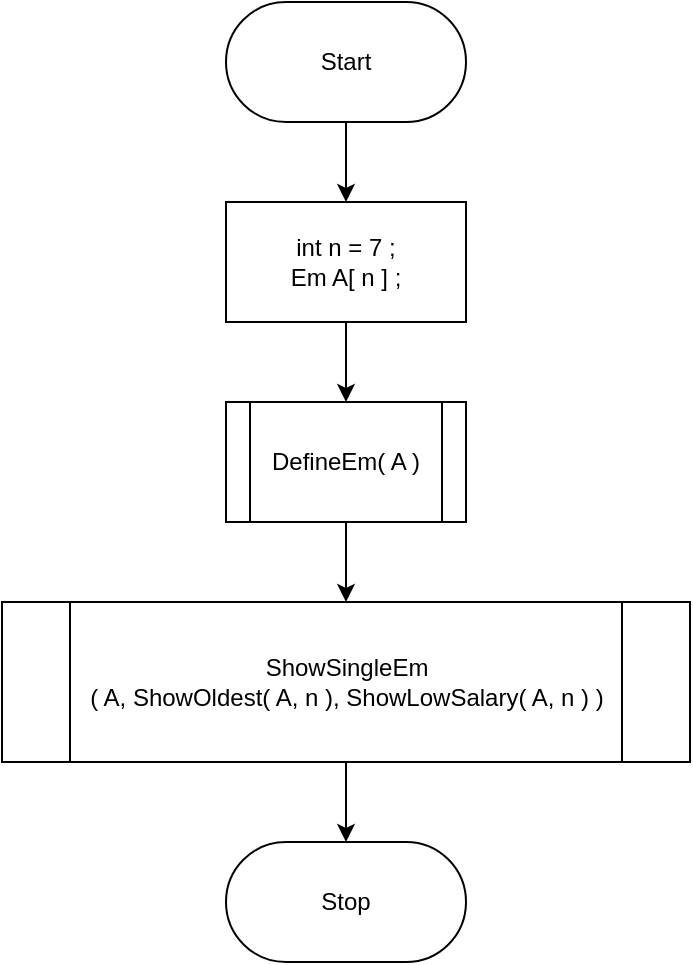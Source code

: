 <mxfile version="20.2.3" type="device" pages="5"><diagram id="C5RBs43oDa-KdzZeNtuy" name="main"><mxGraphModel dx="702" dy="857" grid="1" gridSize="10" guides="1" tooltips="1" connect="1" arrows="1" fold="1" page="1" pageScale="1" pageWidth="827" pageHeight="1169" math="0" shadow="0"><root><mxCell id="WIyWlLk6GJQsqaUBKTNV-0"/><mxCell id="WIyWlLk6GJQsqaUBKTNV-1" parent="WIyWlLk6GJQsqaUBKTNV-0"/><mxCell id="YuhDpGOLLSsWyXXOxG2k-2" style="edgeStyle=orthogonalEdgeStyle;rounded=0;orthogonalLoop=1;jettySize=auto;html=1;entryX=0.5;entryY=0;entryDx=0;entryDy=0;" parent="WIyWlLk6GJQsqaUBKTNV-1" source="YuhDpGOLLSsWyXXOxG2k-0" target="YuhDpGOLLSsWyXXOxG2k-1" edge="1"><mxGeometry relative="1" as="geometry"/></mxCell><mxCell id="YuhDpGOLLSsWyXXOxG2k-0" value="Start" style="rounded=1;whiteSpace=wrap;html=1;arcSize=50;" parent="WIyWlLk6GJQsqaUBKTNV-1" vertex="1"><mxGeometry x="354" y="70" width="120" height="60" as="geometry"/></mxCell><mxCell id="YuhDpGOLLSsWyXXOxG2k-4" value="" style="edgeStyle=orthogonalEdgeStyle;rounded=0;orthogonalLoop=1;jettySize=auto;html=1;" parent="WIyWlLk6GJQsqaUBKTNV-1" source="YuhDpGOLLSsWyXXOxG2k-1" target="YuhDpGOLLSsWyXXOxG2k-3" edge="1"><mxGeometry relative="1" as="geometry"/></mxCell><mxCell id="YuhDpGOLLSsWyXXOxG2k-1" value="int n = 7 ;&lt;br&gt;Em A[ n ] ;" style="rounded=0;whiteSpace=wrap;html=1;" parent="WIyWlLk6GJQsqaUBKTNV-1" vertex="1"><mxGeometry x="354" y="170" width="120" height="60" as="geometry"/></mxCell><mxCell id="YuhDpGOLLSsWyXXOxG2k-6" value="" style="edgeStyle=orthogonalEdgeStyle;rounded=0;orthogonalLoop=1;jettySize=auto;html=1;" parent="WIyWlLk6GJQsqaUBKTNV-1" source="YuhDpGOLLSsWyXXOxG2k-3" target="YuhDpGOLLSsWyXXOxG2k-5" edge="1"><mxGeometry relative="1" as="geometry"/></mxCell><mxCell id="YuhDpGOLLSsWyXXOxG2k-3" value="DefineEm( A )" style="shape=process;whiteSpace=wrap;html=1;backgroundOutline=1;rounded=0;" parent="WIyWlLk6GJQsqaUBKTNV-1" vertex="1"><mxGeometry x="354" y="270" width="120" height="60" as="geometry"/></mxCell><mxCell id="YuhDpGOLLSsWyXXOxG2k-8" value="" style="edgeStyle=orthogonalEdgeStyle;rounded=0;orthogonalLoop=1;jettySize=auto;html=1;" parent="WIyWlLk6GJQsqaUBKTNV-1" source="YuhDpGOLLSsWyXXOxG2k-5" target="YuhDpGOLLSsWyXXOxG2k-7" edge="1"><mxGeometry relative="1" as="geometry"/></mxCell><mxCell id="YuhDpGOLLSsWyXXOxG2k-5" value="ShowSingleEm&lt;br&gt;( A, ShowOldest( A, n ), ShowLowSalary( A, n ) )" style="shape=process;whiteSpace=wrap;html=1;backgroundOutline=1;rounded=0;" parent="WIyWlLk6GJQsqaUBKTNV-1" vertex="1"><mxGeometry x="242" y="370" width="344" height="80" as="geometry"/></mxCell><mxCell id="YuhDpGOLLSsWyXXOxG2k-7" value="Stop" style="rounded=1;whiteSpace=wrap;html=1;arcSize=50;" parent="WIyWlLk6GJQsqaUBKTNV-1" vertex="1"><mxGeometry x="354" y="490" width="120" height="60" as="geometry"/></mxCell></root></mxGraphModel></diagram><diagram id="oXVavY8BQuBTlCgzNlLU" name="DefineEm"><mxGraphModel dx="702" dy="857" grid="1" gridSize="10" guides="1" tooltips="1" connect="1" arrows="1" fold="1" page="1" pageScale="1" pageWidth="850" pageHeight="1100" math="0" shadow="0"><root><mxCell id="0"/><mxCell id="1" parent="0"/><mxCell id="vZRCLn0vrCpVRLJO4kGZ-45" value="" style="edgeStyle=orthogonalEdgeStyle;rounded=0;orthogonalLoop=1;jettySize=auto;html=1;entryX=0.5;entryY=0;entryDx=0;entryDy=0;" parent="1" source="vZRCLn0vrCpVRLJO4kGZ-2" target="vZRCLn0vrCpVRLJO4kGZ-9" edge="1"><mxGeometry relative="1" as="geometry"/></mxCell><mxCell id="vZRCLn0vrCpVRLJO4kGZ-2" value="DefineEm&lt;br&gt;( Em InputEm[] )" style="rounded=1;whiteSpace=wrap;html=1;arcSize=50;" parent="1" vertex="1"><mxGeometry x="354" y="70" width="120" height="60" as="geometry"/></mxCell><mxCell id="vZRCLn0vrCpVRLJO4kGZ-8" value="Stop" style="rounded=1;whiteSpace=wrap;html=1;arcSize=50;" parent="1" vertex="1"><mxGeometry x="354" y="2120" width="120" height="60" as="geometry"/></mxCell><mxCell id="vZRCLn0vrCpVRLJO4kGZ-50" style="edgeStyle=orthogonalEdgeStyle;rounded=0;orthogonalLoop=1;jettySize=auto;html=1;entryX=0.5;entryY=0;entryDx=0;entryDy=0;" parent="1" source="vZRCLn0vrCpVRLJO4kGZ-9" target="vZRCLn0vrCpVRLJO4kGZ-10" edge="1"><mxGeometry relative="1" as="geometry"/></mxCell><mxCell id="vZRCLn0vrCpVRLJO4kGZ-9" value="InputEm[ 0 ].Name = &quot;Pong&quot;" style="rounded=0;whiteSpace=wrap;html=1;" parent="1" vertex="1"><mxGeometry x="326.5" y="160" width="175" height="40" as="geometry"/></mxCell><mxCell id="vZRCLn0vrCpVRLJO4kGZ-52" style="edgeStyle=orthogonalEdgeStyle;rounded=0;orthogonalLoop=1;jettySize=auto;html=1;entryX=0.5;entryY=0;entryDx=0;entryDy=0;" parent="1" source="vZRCLn0vrCpVRLJO4kGZ-10" target="vZRCLn0vrCpVRLJO4kGZ-17" edge="1"><mxGeometry relative="1" as="geometry"/></mxCell><mxCell id="vZRCLn0vrCpVRLJO4kGZ-10" value="InputEm[ 1 ].Name = &quot;Som&quot;" style="rounded=0;whiteSpace=wrap;html=1;" parent="1" vertex="1"><mxGeometry x="326.5" y="230" width="175" height="40" as="geometry"/></mxCell><mxCell id="vZRCLn0vrCpVRLJO4kGZ-53" style="edgeStyle=orthogonalEdgeStyle;rounded=0;orthogonalLoop=1;jettySize=auto;html=1;entryX=0.5;entryY=0;entryDx=0;entryDy=0;" parent="1" source="vZRCLn0vrCpVRLJO4kGZ-17" target="vZRCLn0vrCpVRLJO4kGZ-18" edge="1"><mxGeometry relative="1" as="geometry"/></mxCell><mxCell id="vZRCLn0vrCpVRLJO4kGZ-17" value="InputEm[ 2 ].Name = &quot;Aoy&quot;" style="rounded=0;whiteSpace=wrap;html=1;" parent="1" vertex="1"><mxGeometry x="326.5" y="300" width="175" height="40" as="geometry"/></mxCell><mxCell id="vZRCLn0vrCpVRLJO4kGZ-54" style="edgeStyle=orthogonalEdgeStyle;rounded=0;orthogonalLoop=1;jettySize=auto;html=1;entryX=0.5;entryY=0;entryDx=0;entryDy=0;" parent="1" source="vZRCLn0vrCpVRLJO4kGZ-18" target="vZRCLn0vrCpVRLJO4kGZ-19" edge="1"><mxGeometry relative="1" as="geometry"/></mxCell><mxCell id="vZRCLn0vrCpVRLJO4kGZ-18" value="InputEm[ 3 ].Name = &quot;Ying&quot;" style="rounded=0;whiteSpace=wrap;html=1;" parent="1" vertex="1"><mxGeometry x="326.5" y="370" width="175" height="40" as="geometry"/></mxCell><mxCell id="vZRCLn0vrCpVRLJO4kGZ-55" style="edgeStyle=orthogonalEdgeStyle;rounded=0;orthogonalLoop=1;jettySize=auto;html=1;entryX=0.5;entryY=0;entryDx=0;entryDy=0;" parent="1" source="vZRCLn0vrCpVRLJO4kGZ-19" target="vZRCLn0vrCpVRLJO4kGZ-20" edge="1"><mxGeometry relative="1" as="geometry"/></mxCell><mxCell id="vZRCLn0vrCpVRLJO4kGZ-19" value="InputEm[ 4 ].Name = &quot;Yot&quot;" style="rounded=0;whiteSpace=wrap;html=1;" parent="1" vertex="1"><mxGeometry x="326.5" y="440" width="175" height="40" as="geometry"/></mxCell><mxCell id="vZRCLn0vrCpVRLJO4kGZ-56" style="edgeStyle=orthogonalEdgeStyle;rounded=0;orthogonalLoop=1;jettySize=auto;html=1;entryX=0.5;entryY=0;entryDx=0;entryDy=0;" parent="1" source="vZRCLn0vrCpVRLJO4kGZ-20" target="vZRCLn0vrCpVRLJO4kGZ-21" edge="1"><mxGeometry relative="1" as="geometry"/></mxCell><mxCell id="vZRCLn0vrCpVRLJO4kGZ-20" value="InputEm[ 5 ].Name = &quot;Pot&quot;" style="rounded=0;whiteSpace=wrap;html=1;" parent="1" vertex="1"><mxGeometry x="326.5" y="510" width="175" height="40" as="geometry"/></mxCell><mxCell id="vZRCLn0vrCpVRLJO4kGZ-57" style="edgeStyle=orthogonalEdgeStyle;rounded=0;orthogonalLoop=1;jettySize=auto;html=1;entryX=0.5;entryY=0;entryDx=0;entryDy=0;" parent="1" source="vZRCLn0vrCpVRLJO4kGZ-21" target="vZRCLn0vrCpVRLJO4kGZ-22" edge="1"><mxGeometry relative="1" as="geometry"/></mxCell><mxCell id="vZRCLn0vrCpVRLJO4kGZ-21" value="InputEm[ 6 ].Name = &quot;Vip&quot;" style="rounded=0;whiteSpace=wrap;html=1;" parent="1" vertex="1"><mxGeometry x="326.5" y="580" width="175" height="40" as="geometry"/></mxCell><mxCell id="vZRCLn0vrCpVRLJO4kGZ-58" style="edgeStyle=orthogonalEdgeStyle;rounded=0;orthogonalLoop=1;jettySize=auto;html=1;entryX=0.5;entryY=0;entryDx=0;entryDy=0;" parent="1" source="vZRCLn0vrCpVRLJO4kGZ-22" target="vZRCLn0vrCpVRLJO4kGZ-23" edge="1"><mxGeometry relative="1" as="geometry"/></mxCell><mxCell id="vZRCLn0vrCpVRLJO4kGZ-22" value="InputEm[ 0 ].Age = 36" style="rounded=0;whiteSpace=wrap;html=1;" parent="1" vertex="1"><mxGeometry x="326.5" y="650" width="175" height="40" as="geometry"/></mxCell><mxCell id="vZRCLn0vrCpVRLJO4kGZ-59" style="edgeStyle=orthogonalEdgeStyle;rounded=0;orthogonalLoop=1;jettySize=auto;html=1;entryX=0.5;entryY=0;entryDx=0;entryDy=0;" parent="1" source="vZRCLn0vrCpVRLJO4kGZ-23" target="vZRCLn0vrCpVRLJO4kGZ-24" edge="1"><mxGeometry relative="1" as="geometry"/></mxCell><mxCell id="vZRCLn0vrCpVRLJO4kGZ-23" value="InputEm[ 1 ].Age = 25" style="rounded=0;whiteSpace=wrap;html=1;" parent="1" vertex="1"><mxGeometry x="326.5" y="720" width="175" height="40" as="geometry"/></mxCell><mxCell id="vZRCLn0vrCpVRLJO4kGZ-61" style="edgeStyle=orthogonalEdgeStyle;rounded=0;orthogonalLoop=1;jettySize=auto;html=1;entryX=0.5;entryY=0;entryDx=0;entryDy=0;" parent="1" source="vZRCLn0vrCpVRLJO4kGZ-24" target="vZRCLn0vrCpVRLJO4kGZ-25" edge="1"><mxGeometry relative="1" as="geometry"/></mxCell><mxCell id="vZRCLn0vrCpVRLJO4kGZ-24" value="&lt;div&gt;InputEm[ 2 ].Age = 24&lt;/div&gt;" style="rounded=0;whiteSpace=wrap;html=1;" parent="1" vertex="1"><mxGeometry x="326.5" y="790" width="175" height="40" as="geometry"/></mxCell><mxCell id="vZRCLn0vrCpVRLJO4kGZ-63" style="edgeStyle=orthogonalEdgeStyle;rounded=0;orthogonalLoop=1;jettySize=auto;html=1;entryX=0.5;entryY=0;entryDx=0;entryDy=0;" parent="1" source="vZRCLn0vrCpVRLJO4kGZ-25" target="vZRCLn0vrCpVRLJO4kGZ-26" edge="1"><mxGeometry relative="1" as="geometry"/></mxCell><mxCell id="vZRCLn0vrCpVRLJO4kGZ-25" value="&lt;div&gt;&amp;nbsp; &amp;nbsp; InputEm[ 3 ].Age = 26&lt;/div&gt;" style="rounded=0;whiteSpace=wrap;html=1;" parent="1" vertex="1"><mxGeometry x="326.5" y="860" width="175" height="40" as="geometry"/></mxCell><mxCell id="vZRCLn0vrCpVRLJO4kGZ-64" style="edgeStyle=orthogonalEdgeStyle;rounded=0;orthogonalLoop=1;jettySize=auto;html=1;entryX=0.5;entryY=0;entryDx=0;entryDy=0;" parent="1" source="vZRCLn0vrCpVRLJO4kGZ-26" target="vZRCLn0vrCpVRLJO4kGZ-27" edge="1"><mxGeometry relative="1" as="geometry"/></mxCell><mxCell id="vZRCLn0vrCpVRLJO4kGZ-26" value="&lt;div&gt;&amp;nbsp; &amp;nbsp; InputEm[ 4 ].Age = 28&lt;/div&gt;" style="rounded=0;whiteSpace=wrap;html=1;" parent="1" vertex="1"><mxGeometry x="326.5" y="930" width="175" height="40" as="geometry"/></mxCell><mxCell id="vZRCLn0vrCpVRLJO4kGZ-65" style="edgeStyle=orthogonalEdgeStyle;rounded=0;orthogonalLoop=1;jettySize=auto;html=1;entryX=0.5;entryY=0;entryDx=0;entryDy=0;" parent="1" source="vZRCLn0vrCpVRLJO4kGZ-27" target="vZRCLn0vrCpVRLJO4kGZ-28" edge="1"><mxGeometry relative="1" as="geometry"/></mxCell><mxCell id="vZRCLn0vrCpVRLJO4kGZ-27" value="&lt;div&gt;&amp;nbsp; &amp;nbsp; InputEm[ 5 ].Age = 31&lt;/div&gt;" style="rounded=0;whiteSpace=wrap;html=1;" parent="1" vertex="1"><mxGeometry x="326.5" y="1000" width="175" height="40" as="geometry"/></mxCell><mxCell id="vZRCLn0vrCpVRLJO4kGZ-66" style="edgeStyle=orthogonalEdgeStyle;rounded=0;orthogonalLoop=1;jettySize=auto;html=1;entryX=0.5;entryY=0;entryDx=0;entryDy=0;" parent="1" source="vZRCLn0vrCpVRLJO4kGZ-28" target="vZRCLn0vrCpVRLJO4kGZ-29" edge="1"><mxGeometry relative="1" as="geometry"/></mxCell><mxCell id="vZRCLn0vrCpVRLJO4kGZ-28" value="&amp;nbsp; &amp;nbsp; InputEm[ 6 ].Age = 25" style="rounded=0;whiteSpace=wrap;html=1;" parent="1" vertex="1"><mxGeometry x="326.5" y="1070" width="175" height="40" as="geometry"/></mxCell><mxCell id="vZRCLn0vrCpVRLJO4kGZ-67" style="edgeStyle=orthogonalEdgeStyle;rounded=0;orthogonalLoop=1;jettySize=auto;html=1;entryX=0.5;entryY=0;entryDx=0;entryDy=0;" parent="1" source="vZRCLn0vrCpVRLJO4kGZ-29" target="vZRCLn0vrCpVRLJO4kGZ-30" edge="1"><mxGeometry relative="1" as="geometry"/></mxCell><mxCell id="vZRCLn0vrCpVRLJO4kGZ-29" value="&lt;div&gt;InputEm[ 0 ].Salary = 45000&amp;nbsp;&lt;/div&gt;" style="rounded=0;whiteSpace=wrap;html=1;" parent="1" vertex="1"><mxGeometry x="326.5" y="1140" width="175" height="40" as="geometry"/></mxCell><mxCell id="vZRCLn0vrCpVRLJO4kGZ-68" style="edgeStyle=orthogonalEdgeStyle;rounded=0;orthogonalLoop=1;jettySize=auto;html=1;entryX=0.5;entryY=0;entryDx=0;entryDy=0;" parent="1" source="vZRCLn0vrCpVRLJO4kGZ-30" target="vZRCLn0vrCpVRLJO4kGZ-31" edge="1"><mxGeometry relative="1" as="geometry"/></mxCell><mxCell id="vZRCLn0vrCpVRLJO4kGZ-30" value="&lt;div&gt;&amp;nbsp; &amp;nbsp; InputEm[ 1 ].Salary = 23000&lt;/div&gt;" style="rounded=0;whiteSpace=wrap;html=1;" parent="1" vertex="1"><mxGeometry x="326.5" y="1210" width="175" height="40" as="geometry"/></mxCell><mxCell id="vZRCLn0vrCpVRLJO4kGZ-69" style="edgeStyle=orthogonalEdgeStyle;rounded=0;orthogonalLoop=1;jettySize=auto;html=1;entryX=0.5;entryY=0;entryDx=0;entryDy=0;" parent="1" source="vZRCLn0vrCpVRLJO4kGZ-31" target="vZRCLn0vrCpVRLJO4kGZ-32" edge="1"><mxGeometry relative="1" as="geometry"/></mxCell><mxCell id="vZRCLn0vrCpVRLJO4kGZ-31" value="&lt;div&gt;&amp;nbsp; &amp;nbsp; InputEm[ 2 ].Salary = 33250&lt;/div&gt;" style="rounded=0;whiteSpace=wrap;html=1;" parent="1" vertex="1"><mxGeometry x="326.5" y="1280" width="175" height="40" as="geometry"/></mxCell><mxCell id="vZRCLn0vrCpVRLJO4kGZ-71" style="edgeStyle=orthogonalEdgeStyle;rounded=0;orthogonalLoop=1;jettySize=auto;html=1;entryX=0.5;entryY=0;entryDx=0;entryDy=0;" parent="1" source="vZRCLn0vrCpVRLJO4kGZ-32" target="vZRCLn0vrCpVRLJO4kGZ-33" edge="1"><mxGeometry relative="1" as="geometry"/></mxCell><mxCell id="vZRCLn0vrCpVRLJO4kGZ-32" value="&lt;div&gt;&amp;nbsp; &amp;nbsp; InputEm[ 3 ].Salary = 34550&lt;/div&gt;" style="rounded=0;whiteSpace=wrap;html=1;" parent="1" vertex="1"><mxGeometry x="326.5" y="1350" width="175" height="40" as="geometry"/></mxCell><mxCell id="vZRCLn0vrCpVRLJO4kGZ-72" style="edgeStyle=orthogonalEdgeStyle;rounded=0;orthogonalLoop=1;jettySize=auto;html=1;entryX=0.5;entryY=0;entryDx=0;entryDy=0;" parent="1" source="vZRCLn0vrCpVRLJO4kGZ-33" target="vZRCLn0vrCpVRLJO4kGZ-34" edge="1"><mxGeometry relative="1" as="geometry"/></mxCell><mxCell id="vZRCLn0vrCpVRLJO4kGZ-33" value="&lt;div&gt;&amp;nbsp; &amp;nbsp; InputEm[ 4 ].Salary = 50000&lt;/div&gt;" style="rounded=0;whiteSpace=wrap;html=1;" parent="1" vertex="1"><mxGeometry x="326.5" y="1420" width="175" height="40" as="geometry"/></mxCell><mxCell id="vZRCLn0vrCpVRLJO4kGZ-73" style="edgeStyle=orthogonalEdgeStyle;rounded=0;orthogonalLoop=1;jettySize=auto;html=1;entryX=0.5;entryY=0;entryDx=0;entryDy=0;" parent="1" source="vZRCLn0vrCpVRLJO4kGZ-34" target="vZRCLn0vrCpVRLJO4kGZ-35" edge="1"><mxGeometry relative="1" as="geometry"/></mxCell><mxCell id="vZRCLn0vrCpVRLJO4kGZ-34" value="&lt;div&gt;&amp;nbsp; &amp;nbsp; InputEm[ 5 ].Salary = 24500&lt;/div&gt;" style="rounded=0;whiteSpace=wrap;html=1;" parent="1" vertex="1"><mxGeometry x="326.5" y="1490" width="175" height="40" as="geometry"/></mxCell><mxCell id="vZRCLn0vrCpVRLJO4kGZ-74" style="edgeStyle=orthogonalEdgeStyle;rounded=0;orthogonalLoop=1;jettySize=auto;html=1;entryX=0.5;entryY=0;entryDx=0;entryDy=0;" parent="1" source="vZRCLn0vrCpVRLJO4kGZ-35" target="vZRCLn0vrCpVRLJO4kGZ-36" edge="1"><mxGeometry relative="1" as="geometry"/></mxCell><mxCell id="vZRCLn0vrCpVRLJO4kGZ-35" value="&amp;nbsp; &amp;nbsp; InputEm[ 6 ].Salary = 25450" style="rounded=0;whiteSpace=wrap;html=1;" parent="1" vertex="1"><mxGeometry x="326.5" y="1560" width="175" height="40" as="geometry"/></mxCell><mxCell id="vZRCLn0vrCpVRLJO4kGZ-76" style="edgeStyle=orthogonalEdgeStyle;rounded=0;orthogonalLoop=1;jettySize=auto;html=1;entryX=0.5;entryY=0;entryDx=0;entryDy=0;" parent="1" source="vZRCLn0vrCpVRLJO4kGZ-36" target="vZRCLn0vrCpVRLJO4kGZ-37" edge="1"><mxGeometry relative="1" as="geometry"/></mxCell><mxCell id="vZRCLn0vrCpVRLJO4kGZ-36" value="InputEm[ 0 ].Job = &quot;Programmer&quot;" style="rounded=0;whiteSpace=wrap;html=1;" parent="1" vertex="1"><mxGeometry x="326.5" y="1630" width="175" height="40" as="geometry"/></mxCell><mxCell id="vZRCLn0vrCpVRLJO4kGZ-77" style="edgeStyle=orthogonalEdgeStyle;rounded=0;orthogonalLoop=1;jettySize=auto;html=1;entryX=0.5;entryY=0;entryDx=0;entryDy=0;" parent="1" source="vZRCLn0vrCpVRLJO4kGZ-37" target="vZRCLn0vrCpVRLJO4kGZ-38" edge="1"><mxGeometry relative="1" as="geometry"/></mxCell><mxCell id="vZRCLn0vrCpVRLJO4kGZ-37" value="InputEm[ 0 ].Job&amp;nbsp;= &quot;Support&quot;" style="rounded=0;whiteSpace=wrap;html=1;" parent="1" vertex="1"><mxGeometry x="326.5" y="1700" width="175" height="40" as="geometry"/></mxCell><mxCell id="vZRCLn0vrCpVRLJO4kGZ-78" style="edgeStyle=orthogonalEdgeStyle;rounded=0;orthogonalLoop=1;jettySize=auto;html=1;entryX=0.5;entryY=0;entryDx=0;entryDy=0;" parent="1" source="vZRCLn0vrCpVRLJO4kGZ-38" target="vZRCLn0vrCpVRLJO4kGZ-39" edge="1"><mxGeometry relative="1" as="geometry"/></mxCell><mxCell id="vZRCLn0vrCpVRLJO4kGZ-38" value="InputEm[ 0 ].Job&amp;nbsp;= &quot;Advis&quot;" style="rounded=0;whiteSpace=wrap;html=1;" parent="1" vertex="1"><mxGeometry x="326.5" y="1770" width="175" height="40" as="geometry"/></mxCell><mxCell id="vZRCLn0vrCpVRLJO4kGZ-80" style="edgeStyle=orthogonalEdgeStyle;rounded=0;orthogonalLoop=1;jettySize=auto;html=1;entryX=0.5;entryY=0;entryDx=0;entryDy=0;" parent="1" source="vZRCLn0vrCpVRLJO4kGZ-39" target="vZRCLn0vrCpVRLJO4kGZ-40" edge="1"><mxGeometry relative="1" as="geometry"/></mxCell><mxCell id="vZRCLn0vrCpVRLJO4kGZ-39" value="InputEm[ 0 ].Job&amp;nbsp;= &quot;Programmer&quot;" style="rounded=0;whiteSpace=wrap;html=1;" parent="1" vertex="1"><mxGeometry x="326.5" y="1840" width="175" height="40" as="geometry"/></mxCell><mxCell id="vZRCLn0vrCpVRLJO4kGZ-81" style="edgeStyle=orthogonalEdgeStyle;rounded=0;orthogonalLoop=1;jettySize=auto;html=1;entryX=0.5;entryY=0;entryDx=0;entryDy=0;" parent="1" source="vZRCLn0vrCpVRLJO4kGZ-40" target="vZRCLn0vrCpVRLJO4kGZ-41" edge="1"><mxGeometry relative="1" as="geometry"/></mxCell><mxCell id="vZRCLn0vrCpVRLJO4kGZ-40" value="InputEm[ 0 ].Job&amp;nbsp;= &quot;Founder&quot;" style="rounded=0;whiteSpace=wrap;html=1;" parent="1" vertex="1"><mxGeometry x="326.5" y="1910" width="175" height="40" as="geometry"/></mxCell><mxCell id="vZRCLn0vrCpVRLJO4kGZ-82" style="edgeStyle=orthogonalEdgeStyle;rounded=0;orthogonalLoop=1;jettySize=auto;html=1;entryX=0.5;entryY=0;entryDx=0;entryDy=0;" parent="1" source="vZRCLn0vrCpVRLJO4kGZ-41" target="vZRCLn0vrCpVRLJO4kGZ-42" edge="1"><mxGeometry relative="1" as="geometry"/></mxCell><mxCell id="vZRCLn0vrCpVRLJO4kGZ-41" value="InputEm[ 0 ].Job&amp;nbsp;= &quot;HR&quot;" style="rounded=0;whiteSpace=wrap;html=1;" parent="1" vertex="1"><mxGeometry x="326.5" y="1980" width="175" height="40" as="geometry"/></mxCell><mxCell id="vZRCLn0vrCpVRLJO4kGZ-83" value="" style="edgeStyle=orthogonalEdgeStyle;rounded=0;orthogonalLoop=1;jettySize=auto;html=1;" parent="1" source="vZRCLn0vrCpVRLJO4kGZ-42" target="vZRCLn0vrCpVRLJO4kGZ-8" edge="1"><mxGeometry relative="1" as="geometry"/></mxCell><mxCell id="vZRCLn0vrCpVRLJO4kGZ-42" value="InputEm[ 0 ].Job&amp;nbsp;= &quot;Programmer&quot;" style="rounded=0;whiteSpace=wrap;html=1;" parent="1" vertex="1"><mxGeometry x="326.5" y="2050" width="175" height="40" as="geometry"/></mxCell></root></mxGraphModel></diagram><diagram id="nClLE1UD8Gl54Ep1VceJ" name="ShowSingleEm"><mxGraphModel dx="702" dy="857" grid="1" gridSize="10" guides="1" tooltips="1" connect="1" arrows="1" fold="1" page="1" pageScale="1" pageWidth="850" pageHeight="1100" math="0" shadow="0"><root><mxCell id="0"/><mxCell id="1" parent="0"/><mxCell id="IY0bE-PHYtSj_eQkyfgU-2" style="edgeStyle=orthogonalEdgeStyle;rounded=0;orthogonalLoop=1;jettySize=auto;html=1;entryX=0.5;entryY=0;entryDx=0;entryDy=0;" parent="1" source="pUE8bTCsfptYEc9JViU1-1" target="IY0bE-PHYtSj_eQkyfgU-1" edge="1"><mxGeometry relative="1" as="geometry"/></mxCell><mxCell id="pUE8bTCsfptYEc9JViU1-1" value="ShowSingleEm&lt;br&gt;( Em InputEm[], &lt;br&gt;int Pos, int Po )" style="rounded=1;whiteSpace=wrap;html=1;arcSize=50;" parent="1" vertex="1"><mxGeometry x="359" y="70" width="132" height="60" as="geometry"/></mxCell><mxCell id="IY0bE-PHYtSj_eQkyfgU-4" value="" style="edgeStyle=orthogonalEdgeStyle;rounded=0;orthogonalLoop=1;jettySize=auto;html=1;" parent="1" source="IY0bE-PHYtSj_eQkyfgU-1" target="IY0bE-PHYtSj_eQkyfgU-3" edge="1"><mxGeometry relative="1" as="geometry"/></mxCell><mxCell id="IY0bE-PHYtSj_eQkyfgU-1" value="show &quot;Oldest = &lt;br&gt;'InputEm[ Pos ].Name, &lt;br&gt;InputEm[ Pos ].Age, &lt;br&gt;InputEm[ Pos ].Job' &quot;" style="shape=parallelogram;perimeter=parallelogramPerimeter;whiteSpace=wrap;html=1;fixedSize=1;" parent="1" vertex="1"><mxGeometry x="331" y="170" width="189" height="70" as="geometry"/></mxCell><mxCell id="IY0bE-PHYtSj_eQkyfgU-7" style="edgeStyle=orthogonalEdgeStyle;rounded=0;orthogonalLoop=1;jettySize=auto;html=1;entryX=0.5;entryY=0;entryDx=0;entryDy=0;" parent="1" source="IY0bE-PHYtSj_eQkyfgU-3" target="IY0bE-PHYtSj_eQkyfgU-6" edge="1"><mxGeometry relative="1" as="geometry"/></mxCell><mxCell id="IY0bE-PHYtSj_eQkyfgU-3" value="show&amp;nbsp;&quot;Low Salary = &lt;br&gt;'InputEm[ Po ].Name, &lt;br&gt;InputEm[ Po ].Age, &lt;br&gt;InputEm[ Po ].Salary, &lt;br&gt;InputEm[ Po ].Job' &quot;&amp;nbsp;" style="shape=parallelogram;perimeter=parallelogramPerimeter;whiteSpace=wrap;html=1;fixedSize=1;" parent="1" vertex="1"><mxGeometry x="331" y="280" width="189" height="100" as="geometry"/></mxCell><mxCell id="IY0bE-PHYtSj_eQkyfgU-6" value="Stop" style="rounded=1;whiteSpace=wrap;html=1;arcSize=50;" parent="1" vertex="1"><mxGeometry x="359" y="420" width="132" height="60" as="geometry"/></mxCell></root></mxGraphModel></diagram><diagram id="MiOcBTSpWSoXZsfvo2Xn" name="ShowOldest"><mxGraphModel dx="702" dy="857" grid="1" gridSize="10" guides="1" tooltips="1" connect="1" arrows="1" fold="1" page="1" pageScale="1" pageWidth="850" pageHeight="1100" math="0" shadow="0"><root><mxCell id="0"/><mxCell id="1" parent="0"/><mxCell id="Vb8BqrX6lLvZcyRQGXE2-3" value="" style="edgeStyle=orthogonalEdgeStyle;rounded=0;orthogonalLoop=1;jettySize=auto;html=1;" parent="1" source="Vb8BqrX6lLvZcyRQGXE2-1" target="Vb8BqrX6lLvZcyRQGXE2-2" edge="1"><mxGeometry relative="1" as="geometry"/></mxCell><mxCell id="Vb8BqrX6lLvZcyRQGXE2-1" value="ShowOldest&lt;br&gt;( Em InputEm[], int n )" style="rounded=1;whiteSpace=wrap;html=1;arcSize=50;" parent="1" vertex="1"><mxGeometry x="359" y="70" width="132" height="60" as="geometry"/></mxCell><mxCell id="Vb8BqrX6lLvZcyRQGXE2-5" value="" style="edgeStyle=orthogonalEdgeStyle;rounded=0;orthogonalLoop=1;jettySize=auto;html=1;" parent="1" source="Vb8BqrX6lLvZcyRQGXE2-2" target="Vb8BqrX6lLvZcyRQGXE2-4" edge="1"><mxGeometry relative="1" as="geometry"/></mxCell><mxCell id="Vb8BqrX6lLvZcyRQGXE2-2" value="&lt;div&gt;int Max = -99999&lt;/div&gt;&lt;div&gt;&lt;span style=&quot;background-color: initial;&quot;&gt;int Pos = -1&lt;/span&gt;&lt;/div&gt;&lt;div&gt;&lt;span style=&quot;background-color: initial;&quot;&gt;int i = 0&lt;/span&gt;&lt;/div&gt;" style="rounded=0;whiteSpace=wrap;html=1;" parent="1" vertex="1"><mxGeometry x="365" y="160" width="120" height="60" as="geometry"/></mxCell><mxCell id="Vb8BqrX6lLvZcyRQGXE2-7" value="" style="edgeStyle=orthogonalEdgeStyle;rounded=0;orthogonalLoop=1;jettySize=auto;html=1;" parent="1" source="Vb8BqrX6lLvZcyRQGXE2-4" target="Vb8BqrX6lLvZcyRQGXE2-6" edge="1"><mxGeometry relative="1" as="geometry"/></mxCell><mxCell id="Vb8BqrX6lLvZcyRQGXE2-4" value="" style="shape=waypoint;sketch=0;size=6;pointerEvents=1;points=[];fillColor=default;resizable=0;rotatable=0;perimeter=centerPerimeter;snapToPoint=1;rounded=0;" parent="1" vertex="1"><mxGeometry x="405" y="240" width="40" height="40" as="geometry"/></mxCell><mxCell id="Vb8BqrX6lLvZcyRQGXE2-9" value="True" style="edgeStyle=orthogonalEdgeStyle;rounded=0;orthogonalLoop=1;jettySize=auto;html=1;" parent="1" source="Vb8BqrX6lLvZcyRQGXE2-6" target="Vb8BqrX6lLvZcyRQGXE2-8" edge="1"><mxGeometry relative="1" as="geometry"/></mxCell><mxCell id="Vb8BqrX6lLvZcyRQGXE2-21" value="False" style="edgeStyle=orthogonalEdgeStyle;rounded=0;orthogonalLoop=1;jettySize=auto;html=1;entryX=0.5;entryY=0;entryDx=0;entryDy=0;" parent="1" source="Vb8BqrX6lLvZcyRQGXE2-6" target="Vb8BqrX6lLvZcyRQGXE2-20" edge="1"><mxGeometry x="-0.904" relative="1" as="geometry"><mxPoint x="560" y="800" as="targetPoint"/><Array as="points"><mxPoint x="560" y="340"/><mxPoint x="560" y="790"/><mxPoint x="426" y="790"/></Array><mxPoint as="offset"/></mxGeometry></mxCell><mxCell id="Vb8BqrX6lLvZcyRQGXE2-6" value="i &amp;lt; n ?" style="rhombus;whiteSpace=wrap;html=1;sketch=0;rounded=0;" parent="1" vertex="1"><mxGeometry x="353" y="300" width="145" height="80" as="geometry"/></mxCell><mxCell id="Vb8BqrX6lLvZcyRQGXE2-11" value="True" style="edgeStyle=orthogonalEdgeStyle;rounded=0;orthogonalLoop=1;jettySize=auto;html=1;" parent="1" source="Vb8BqrX6lLvZcyRQGXE2-8" target="Vb8BqrX6lLvZcyRQGXE2-10" edge="1"><mxGeometry relative="1" as="geometry"/></mxCell><mxCell id="Vb8BqrX6lLvZcyRQGXE2-16" value="False" style="edgeStyle=orthogonalEdgeStyle;rounded=0;orthogonalLoop=1;jettySize=auto;html=1;" parent="1" source="Vb8BqrX6lLvZcyRQGXE2-8" target="Vb8BqrX6lLvZcyRQGXE2-14" edge="1"><mxGeometry x="-0.884" relative="1" as="geometry"><mxPoint x="540" y="680" as="targetPoint"/><Array as="points"><mxPoint x="530" y="460"/><mxPoint x="530" y="680"/></Array><mxPoint as="offset"/></mxGeometry></mxCell><mxCell id="Vb8BqrX6lLvZcyRQGXE2-8" value="InputEm[ i ].Age &amp;gt; Max ?&amp;nbsp;" style="rhombus;whiteSpace=wrap;html=1;sketch=0;rounded=0;" parent="1" vertex="1"><mxGeometry x="341" y="420" width="169" height="80" as="geometry"/></mxCell><mxCell id="Vb8BqrX6lLvZcyRQGXE2-13" value="" style="edgeStyle=orthogonalEdgeStyle;rounded=0;orthogonalLoop=1;jettySize=auto;html=1;" parent="1" source="Vb8BqrX6lLvZcyRQGXE2-10" target="Vb8BqrX6lLvZcyRQGXE2-12" edge="1"><mxGeometry relative="1" as="geometry"/></mxCell><mxCell id="Vb8BqrX6lLvZcyRQGXE2-10" value="Max = InputEm[ i ].Age" style="whiteSpace=wrap;html=1;sketch=0;rounded=0;" parent="1" vertex="1"><mxGeometry x="358" y="540" width="135" height="40" as="geometry"/></mxCell><mxCell id="Vb8BqrX6lLvZcyRQGXE2-15" value="" style="edgeStyle=orthogonalEdgeStyle;rounded=0;orthogonalLoop=1;jettySize=auto;html=1;" parent="1" source="Vb8BqrX6lLvZcyRQGXE2-12" target="Vb8BqrX6lLvZcyRQGXE2-14" edge="1"><mxGeometry relative="1" as="geometry"/></mxCell><mxCell id="Vb8BqrX6lLvZcyRQGXE2-12" value="Pos = i" style="whiteSpace=wrap;html=1;sketch=0;rounded=0;" parent="1" vertex="1"><mxGeometry x="365" y="610" width="120" height="40" as="geometry"/></mxCell><mxCell id="Vb8BqrX6lLvZcyRQGXE2-18" value="" style="edgeStyle=orthogonalEdgeStyle;rounded=0;orthogonalLoop=1;jettySize=auto;html=1;" parent="1" source="Vb8BqrX6lLvZcyRQGXE2-14" target="Vb8BqrX6lLvZcyRQGXE2-17" edge="1"><mxGeometry relative="1" as="geometry"/></mxCell><mxCell id="Vb8BqrX6lLvZcyRQGXE2-14" value="" style="shape=waypoint;sketch=0;size=6;pointerEvents=1;points=[];fillColor=default;resizable=0;rotatable=0;perimeter=centerPerimeter;snapToPoint=1;rounded=0;" parent="1" vertex="1"><mxGeometry x="405.5" y="660" width="40" height="40" as="geometry"/></mxCell><mxCell id="Vb8BqrX6lLvZcyRQGXE2-19" style="edgeStyle=orthogonalEdgeStyle;rounded=0;orthogonalLoop=1;jettySize=auto;html=1;" parent="1" source="Vb8BqrX6lLvZcyRQGXE2-17" target="Vb8BqrX6lLvZcyRQGXE2-4" edge="1"><mxGeometry relative="1" as="geometry"><mxPoint x="320" y="260" as="targetPoint"/><Array as="points"><mxPoint x="320" y="740"/><mxPoint x="320" y="260"/></Array></mxGeometry></mxCell><mxCell id="Vb8BqrX6lLvZcyRQGXE2-17" value="i = i + 1" style="whiteSpace=wrap;html=1;sketch=0;rounded=0;" parent="1" vertex="1"><mxGeometry x="365" y="720" width="120" height="40" as="geometry"/></mxCell><mxCell id="Vb8BqrX6lLvZcyRQGXE2-23" style="edgeStyle=orthogonalEdgeStyle;rounded=0;orthogonalLoop=1;jettySize=auto;html=1;" parent="1" source="Vb8BqrX6lLvZcyRQGXE2-20" target="Vb8BqrX6lLvZcyRQGXE2-22" edge="1"><mxGeometry relative="1" as="geometry"/></mxCell><mxCell id="Vb8BqrX6lLvZcyRQGXE2-20" value="return Pos" style="rounded=0;whiteSpace=wrap;html=1;" parent="1" vertex="1"><mxGeometry x="366" y="810" width="120" height="60" as="geometry"/></mxCell><mxCell id="Vb8BqrX6lLvZcyRQGXE2-22" value="Stop" style="rounded=1;whiteSpace=wrap;html=1;arcSize=50;" parent="1" vertex="1"><mxGeometry x="360" y="910" width="132" height="60" as="geometry"/></mxCell></root></mxGraphModel></diagram><diagram id="TiSLxefk6uaDoZoV9y8U" name="ShowLowSalary"><mxGraphModel dx="702" dy="857" grid="1" gridSize="10" guides="1" tooltips="1" connect="1" arrows="1" fold="1" page="1" pageScale="1" pageWidth="850" pageHeight="1100" math="0" shadow="0"><root><mxCell id="0"/><mxCell id="1" parent="0"/><mxCell id="2GgDO_Cm9G7m56yI9m---1" value="" style="edgeStyle=orthogonalEdgeStyle;rounded=0;orthogonalLoop=1;jettySize=auto;html=1;" parent="1" source="2GgDO_Cm9G7m56yI9m---2" target="2GgDO_Cm9G7m56yI9m---4" edge="1"><mxGeometry relative="1" as="geometry"/></mxCell><mxCell id="2GgDO_Cm9G7m56yI9m---2" value="ShowLowSalary&lt;br&gt;( Em InputEm[], int n )" style="rounded=1;whiteSpace=wrap;html=1;arcSize=50;" parent="1" vertex="1"><mxGeometry x="359" y="70" width="132" height="60" as="geometry"/></mxCell><mxCell id="2GgDO_Cm9G7m56yI9m---3" value="" style="edgeStyle=orthogonalEdgeStyle;rounded=0;orthogonalLoop=1;jettySize=auto;html=1;" parent="1" source="2GgDO_Cm9G7m56yI9m---4" target="2GgDO_Cm9G7m56yI9m---6" edge="1"><mxGeometry relative="1" as="geometry"/></mxCell><mxCell id="2GgDO_Cm9G7m56yI9m---4" value="&lt;div&gt;int min = -99999&lt;/div&gt;&lt;div&gt;&lt;span style=&quot;background-color: initial;&quot;&gt;int Po = -1&lt;/span&gt;&lt;/div&gt;&lt;div&gt;&lt;span style=&quot;background-color: initial;&quot;&gt;int i = 0&lt;/span&gt;&lt;/div&gt;" style="rounded=0;whiteSpace=wrap;html=1;" parent="1" vertex="1"><mxGeometry x="365" y="160" width="120" height="60" as="geometry"/></mxCell><mxCell id="2GgDO_Cm9G7m56yI9m---5" value="" style="edgeStyle=orthogonalEdgeStyle;rounded=0;orthogonalLoop=1;jettySize=auto;html=1;" parent="1" source="2GgDO_Cm9G7m56yI9m---6" target="2GgDO_Cm9G7m56yI9m---9" edge="1"><mxGeometry relative="1" as="geometry"/></mxCell><mxCell id="2GgDO_Cm9G7m56yI9m---6" value="" style="shape=waypoint;sketch=0;size=6;pointerEvents=1;points=[];fillColor=default;resizable=0;rotatable=0;perimeter=centerPerimeter;snapToPoint=1;rounded=0;" parent="1" vertex="1"><mxGeometry x="405" y="240" width="40" height="40" as="geometry"/></mxCell><mxCell id="2GgDO_Cm9G7m56yI9m---7" value="True" style="edgeStyle=orthogonalEdgeStyle;rounded=0;orthogonalLoop=1;jettySize=auto;html=1;" parent="1" source="2GgDO_Cm9G7m56yI9m---9" target="2GgDO_Cm9G7m56yI9m---12" edge="1"><mxGeometry relative="1" as="geometry"/></mxCell><mxCell id="2GgDO_Cm9G7m56yI9m---8" value="False" style="edgeStyle=orthogonalEdgeStyle;rounded=0;orthogonalLoop=1;jettySize=auto;html=1;entryX=0.5;entryY=0;entryDx=0;entryDy=0;" parent="1" source="2GgDO_Cm9G7m56yI9m---9" target="2GgDO_Cm9G7m56yI9m---22" edge="1"><mxGeometry x="-0.907" relative="1" as="geometry"><mxPoint x="560" y="800" as="targetPoint"/><Array as="points"><mxPoint x="570" y="340"/><mxPoint x="570" y="790"/><mxPoint x="426" y="790"/></Array><mxPoint as="offset"/></mxGeometry></mxCell><mxCell id="2GgDO_Cm9G7m56yI9m---9" value="i &amp;lt; n ?" style="rhombus;whiteSpace=wrap;html=1;sketch=0;rounded=0;" parent="1" vertex="1"><mxGeometry x="353" y="300" width="145" height="80" as="geometry"/></mxCell><mxCell id="2GgDO_Cm9G7m56yI9m---10" value="True" style="edgeStyle=orthogonalEdgeStyle;rounded=0;orthogonalLoop=1;jettySize=auto;html=1;" parent="1" source="2GgDO_Cm9G7m56yI9m---12" target="2GgDO_Cm9G7m56yI9m---14" edge="1"><mxGeometry relative="1" as="geometry"/></mxCell><mxCell id="2GgDO_Cm9G7m56yI9m---11" value="False" style="edgeStyle=orthogonalEdgeStyle;rounded=0;orthogonalLoop=1;jettySize=auto;html=1;" parent="1" source="2GgDO_Cm9G7m56yI9m---12" target="2GgDO_Cm9G7m56yI9m---18" edge="1"><mxGeometry x="-0.884" relative="1" as="geometry"><mxPoint x="540" y="680" as="targetPoint"/><Array as="points"><mxPoint x="530" y="460"/><mxPoint x="530" y="680"/></Array><mxPoint as="offset"/></mxGeometry></mxCell><mxCell id="2GgDO_Cm9G7m56yI9m---12" value="InputEm[ i ].Age &amp;lt; min ?&amp;nbsp;" style="rhombus;whiteSpace=wrap;html=1;sketch=0;rounded=0;" parent="1" vertex="1"><mxGeometry x="341" y="420" width="169" height="80" as="geometry"/></mxCell><mxCell id="2GgDO_Cm9G7m56yI9m---13" value="" style="edgeStyle=orthogonalEdgeStyle;rounded=0;orthogonalLoop=1;jettySize=auto;html=1;" parent="1" source="2GgDO_Cm9G7m56yI9m---14" target="2GgDO_Cm9G7m56yI9m---16" edge="1"><mxGeometry relative="1" as="geometry"/></mxCell><mxCell id="2GgDO_Cm9G7m56yI9m---14" value="min = InputEm[ i ].Salary" style="whiteSpace=wrap;html=1;sketch=0;rounded=0;" parent="1" vertex="1"><mxGeometry x="358" y="540" width="135" height="40" as="geometry"/></mxCell><mxCell id="2GgDO_Cm9G7m56yI9m---15" value="" style="edgeStyle=orthogonalEdgeStyle;rounded=0;orthogonalLoop=1;jettySize=auto;html=1;" parent="1" source="2GgDO_Cm9G7m56yI9m---16" target="2GgDO_Cm9G7m56yI9m---18" edge="1"><mxGeometry relative="1" as="geometry"/></mxCell><mxCell id="2GgDO_Cm9G7m56yI9m---16" value="Po = i" style="whiteSpace=wrap;html=1;sketch=0;rounded=0;" parent="1" vertex="1"><mxGeometry x="365" y="610" width="120" height="40" as="geometry"/></mxCell><mxCell id="2GgDO_Cm9G7m56yI9m---17" value="" style="edgeStyle=orthogonalEdgeStyle;rounded=0;orthogonalLoop=1;jettySize=auto;html=1;" parent="1" source="2GgDO_Cm9G7m56yI9m---18" target="2GgDO_Cm9G7m56yI9m---20" edge="1"><mxGeometry relative="1" as="geometry"/></mxCell><mxCell id="2GgDO_Cm9G7m56yI9m---18" value="" style="shape=waypoint;sketch=0;size=6;pointerEvents=1;points=[];fillColor=default;resizable=0;rotatable=0;perimeter=centerPerimeter;snapToPoint=1;rounded=0;" parent="1" vertex="1"><mxGeometry x="405.5" y="660" width="40" height="40" as="geometry"/></mxCell><mxCell id="2GgDO_Cm9G7m56yI9m---19" style="edgeStyle=orthogonalEdgeStyle;rounded=0;orthogonalLoop=1;jettySize=auto;html=1;" parent="1" source="2GgDO_Cm9G7m56yI9m---20" target="2GgDO_Cm9G7m56yI9m---6" edge="1"><mxGeometry relative="1" as="geometry"><mxPoint x="320" y="260" as="targetPoint"/><Array as="points"><mxPoint x="320" y="740"/><mxPoint x="320" y="260"/></Array></mxGeometry></mxCell><mxCell id="2GgDO_Cm9G7m56yI9m---20" value="i = i + 1" style="whiteSpace=wrap;html=1;sketch=0;rounded=0;" parent="1" vertex="1"><mxGeometry x="365" y="720" width="120" height="40" as="geometry"/></mxCell><mxCell id="2GgDO_Cm9G7m56yI9m---21" style="edgeStyle=orthogonalEdgeStyle;rounded=0;orthogonalLoop=1;jettySize=auto;html=1;" parent="1" source="2GgDO_Cm9G7m56yI9m---22" target="2GgDO_Cm9G7m56yI9m---23" edge="1"><mxGeometry relative="1" as="geometry"/></mxCell><mxCell id="2GgDO_Cm9G7m56yI9m---22" value="return Po" style="rounded=0;whiteSpace=wrap;html=1;" parent="1" vertex="1"><mxGeometry x="366" y="810" width="120" height="60" as="geometry"/></mxCell><mxCell id="2GgDO_Cm9G7m56yI9m---23" value="Stop" style="rounded=1;whiteSpace=wrap;html=1;arcSize=50;" parent="1" vertex="1"><mxGeometry x="360" y="910" width="132" height="60" as="geometry"/></mxCell></root></mxGraphModel></diagram></mxfile>